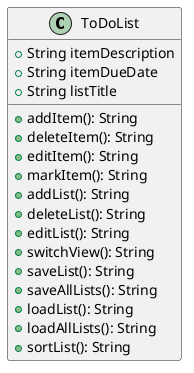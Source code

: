 @startuml
'https://plantuml.com/class-diagram

class ToDoList
{
    +String itemDescription
    +String itemDueDate
    +String listTitle

    +addItem(): String
    +deleteItem(): String
    +editItem(): String
    +markItem(): String
    +addList(): String
    +deleteList(): String
    +editList(): String
    +switchView(): String
    +saveList(): String
    +saveAllLists(): String
    +loadList(): String
    +loadAllLists(): String
    +sortList(): String
}
@enduml